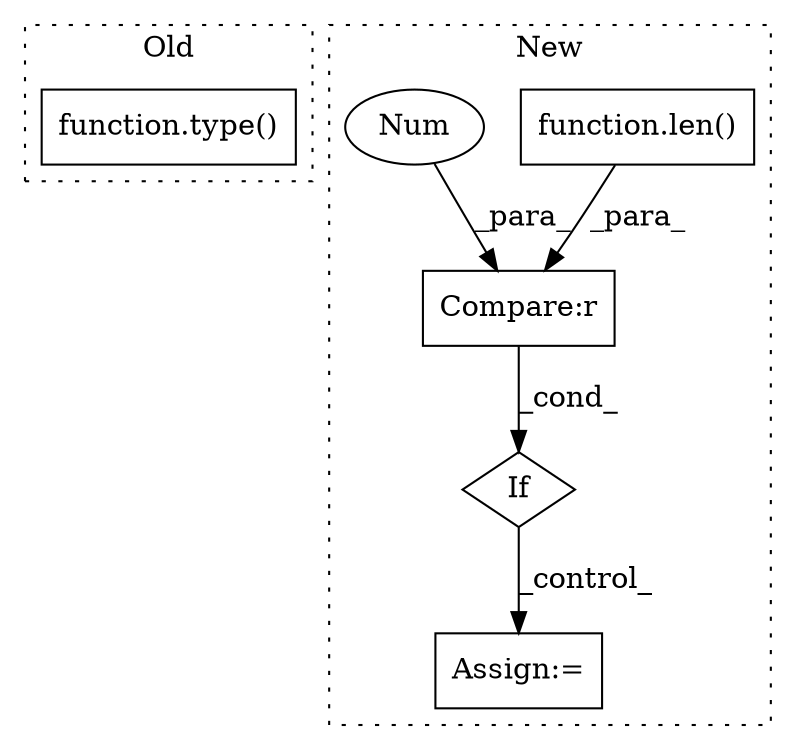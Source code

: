 digraph G {
subgraph cluster0 {
1 [label="function.type()" a="75" s="1392,1402" l="5,1" shape="box"];
label = "Old";
style="dotted";
}
subgraph cluster1 {
2 [label="function.len()" a="75" s="2243,2256" l="4,1" shape="box"];
3 [label="Compare:r" a="40" s="2238" l="57" shape="box"];
4 [label="Num" a="76" s="2294" l="1" shape="ellipse"];
5 [label="Assign:=" a="68" s="2433" l="3" shape="box"];
6 [label="If" a="96" s="2235" l="3" shape="diamond"];
label = "New";
style="dotted";
}
2 -> 3 [label="_para_"];
3 -> 6 [label="_cond_"];
4 -> 3 [label="_para_"];
6 -> 5 [label="_control_"];
}